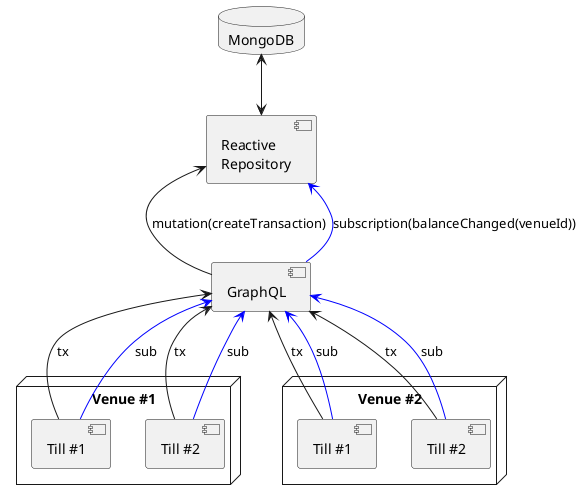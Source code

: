 @startuml

    database "MongoDB" as db

    component "Reactive\nRepository" as rr
    rr <-up-> db

    component "GraphQL" as gql
    gql -up-> rr : mutation(createTransaction)
    gql -[#blue]up-> rr : subscription(balanceChanged(venueId))

node "Venue #1" as v1 {
    component "Till #1" as t1.1
    component "Till #2" as t1.2

    t1.1 -up-> gql : tx
    t1.2 -up-> gql : tx

    t1.1 -[#blue]up-> gql : sub
    t1.2 -[#blue]up-> gql : sub
}

node "Venue #2" as v2 {
    component "Till #1" as t2.1
    component "Till #2" as t2.2

    t2.1 -up-> gql : tx
    t2.2 -up-> gql : tx

    t2.1 -[#blue]up-> gql : sub
    t2.2 -[#blue]up-> gql : sub
}

@enduml

